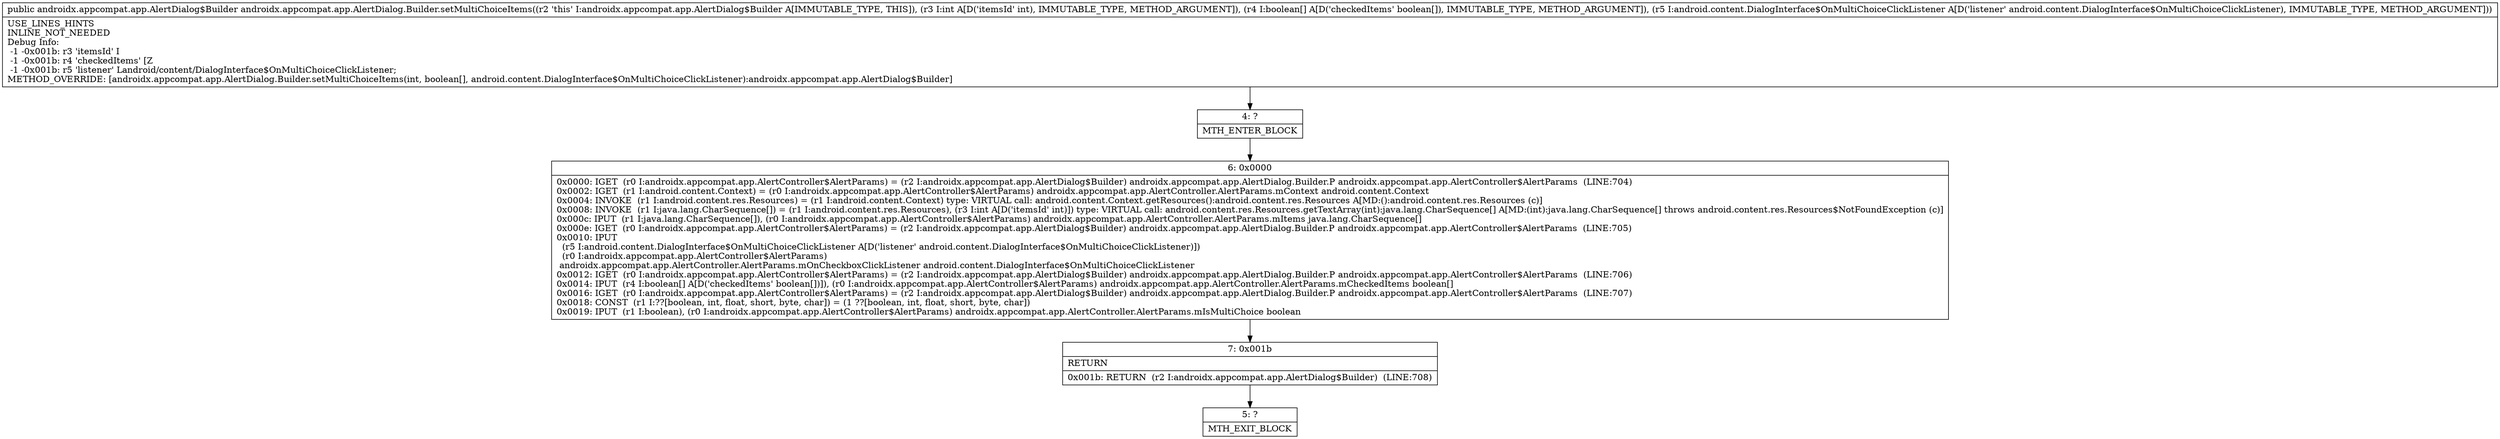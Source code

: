 digraph "CFG forandroidx.appcompat.app.AlertDialog.Builder.setMultiChoiceItems(I[ZLandroid\/content\/DialogInterface$OnMultiChoiceClickListener;)Landroidx\/appcompat\/app\/AlertDialog$Builder;" {
Node_4 [shape=record,label="{4\:\ ?|MTH_ENTER_BLOCK\l}"];
Node_6 [shape=record,label="{6\:\ 0x0000|0x0000: IGET  (r0 I:androidx.appcompat.app.AlertController$AlertParams) = (r2 I:androidx.appcompat.app.AlertDialog$Builder) androidx.appcompat.app.AlertDialog.Builder.P androidx.appcompat.app.AlertController$AlertParams  (LINE:704)\l0x0002: IGET  (r1 I:android.content.Context) = (r0 I:androidx.appcompat.app.AlertController$AlertParams) androidx.appcompat.app.AlertController.AlertParams.mContext android.content.Context \l0x0004: INVOKE  (r1 I:android.content.res.Resources) = (r1 I:android.content.Context) type: VIRTUAL call: android.content.Context.getResources():android.content.res.Resources A[MD:():android.content.res.Resources (c)]\l0x0008: INVOKE  (r1 I:java.lang.CharSequence[]) = (r1 I:android.content.res.Resources), (r3 I:int A[D('itemsId' int)]) type: VIRTUAL call: android.content.res.Resources.getTextArray(int):java.lang.CharSequence[] A[MD:(int):java.lang.CharSequence[] throws android.content.res.Resources$NotFoundException (c)]\l0x000c: IPUT  (r1 I:java.lang.CharSequence[]), (r0 I:androidx.appcompat.app.AlertController$AlertParams) androidx.appcompat.app.AlertController.AlertParams.mItems java.lang.CharSequence[] \l0x000e: IGET  (r0 I:androidx.appcompat.app.AlertController$AlertParams) = (r2 I:androidx.appcompat.app.AlertDialog$Builder) androidx.appcompat.app.AlertDialog.Builder.P androidx.appcompat.app.AlertController$AlertParams  (LINE:705)\l0x0010: IPUT  \l  (r5 I:android.content.DialogInterface$OnMultiChoiceClickListener A[D('listener' android.content.DialogInterface$OnMultiChoiceClickListener)])\l  (r0 I:androidx.appcompat.app.AlertController$AlertParams)\l androidx.appcompat.app.AlertController.AlertParams.mOnCheckboxClickListener android.content.DialogInterface$OnMultiChoiceClickListener \l0x0012: IGET  (r0 I:androidx.appcompat.app.AlertController$AlertParams) = (r2 I:androidx.appcompat.app.AlertDialog$Builder) androidx.appcompat.app.AlertDialog.Builder.P androidx.appcompat.app.AlertController$AlertParams  (LINE:706)\l0x0014: IPUT  (r4 I:boolean[] A[D('checkedItems' boolean[])]), (r0 I:androidx.appcompat.app.AlertController$AlertParams) androidx.appcompat.app.AlertController.AlertParams.mCheckedItems boolean[] \l0x0016: IGET  (r0 I:androidx.appcompat.app.AlertController$AlertParams) = (r2 I:androidx.appcompat.app.AlertDialog$Builder) androidx.appcompat.app.AlertDialog.Builder.P androidx.appcompat.app.AlertController$AlertParams  (LINE:707)\l0x0018: CONST  (r1 I:??[boolean, int, float, short, byte, char]) = (1 ??[boolean, int, float, short, byte, char]) \l0x0019: IPUT  (r1 I:boolean), (r0 I:androidx.appcompat.app.AlertController$AlertParams) androidx.appcompat.app.AlertController.AlertParams.mIsMultiChoice boolean \l}"];
Node_7 [shape=record,label="{7\:\ 0x001b|RETURN\l|0x001b: RETURN  (r2 I:androidx.appcompat.app.AlertDialog$Builder)  (LINE:708)\l}"];
Node_5 [shape=record,label="{5\:\ ?|MTH_EXIT_BLOCK\l}"];
MethodNode[shape=record,label="{public androidx.appcompat.app.AlertDialog$Builder androidx.appcompat.app.AlertDialog.Builder.setMultiChoiceItems((r2 'this' I:androidx.appcompat.app.AlertDialog$Builder A[IMMUTABLE_TYPE, THIS]), (r3 I:int A[D('itemsId' int), IMMUTABLE_TYPE, METHOD_ARGUMENT]), (r4 I:boolean[] A[D('checkedItems' boolean[]), IMMUTABLE_TYPE, METHOD_ARGUMENT]), (r5 I:android.content.DialogInterface$OnMultiChoiceClickListener A[D('listener' android.content.DialogInterface$OnMultiChoiceClickListener), IMMUTABLE_TYPE, METHOD_ARGUMENT]))  | USE_LINES_HINTS\lINLINE_NOT_NEEDED\lDebug Info:\l  \-1 \-0x001b: r3 'itemsId' I\l  \-1 \-0x001b: r4 'checkedItems' [Z\l  \-1 \-0x001b: r5 'listener' Landroid\/content\/DialogInterface$OnMultiChoiceClickListener;\lMETHOD_OVERRIDE: [androidx.appcompat.app.AlertDialog.Builder.setMultiChoiceItems(int, boolean[], android.content.DialogInterface$OnMultiChoiceClickListener):androidx.appcompat.app.AlertDialog$Builder]\l}"];
MethodNode -> Node_4;Node_4 -> Node_6;
Node_6 -> Node_7;
Node_7 -> Node_5;
}

